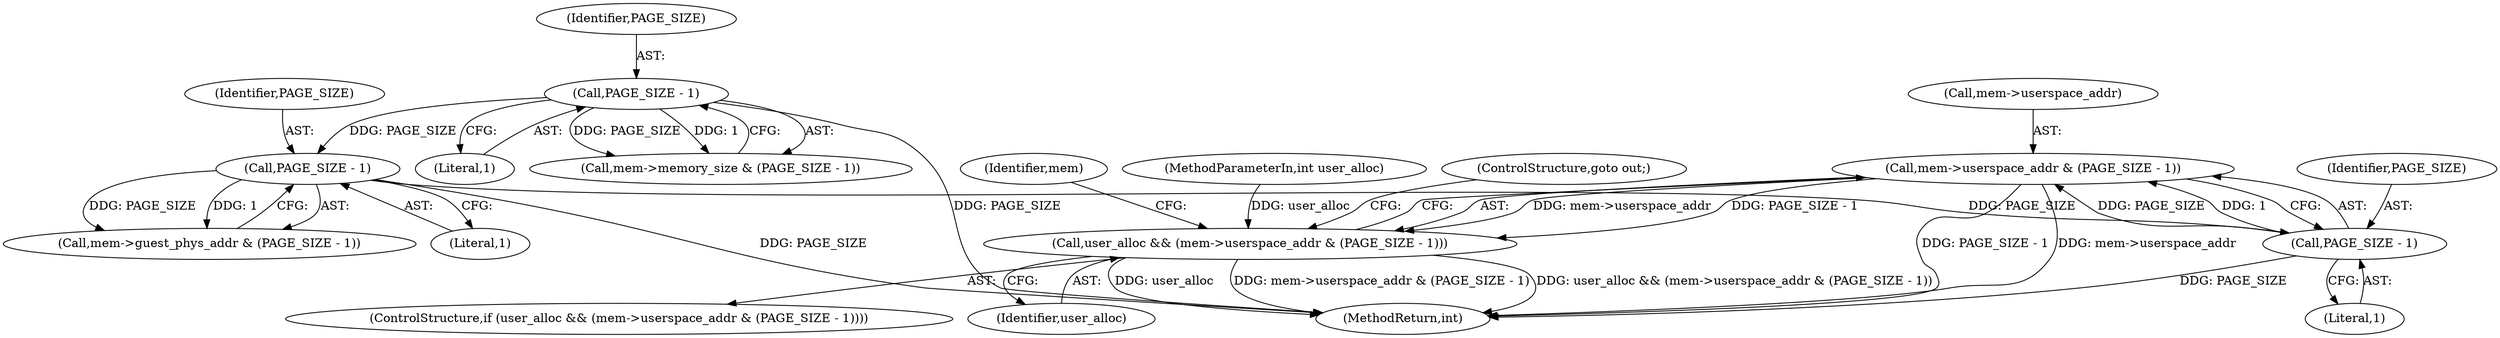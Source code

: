digraph "0_linux_fa3d315a4ce2c0891cdde262562e710d95fba19e@pointer" {
"1000149" [label="(Call,mem->userspace_addr & (PAGE_SIZE - 1))"];
"1000153" [label="(Call,PAGE_SIZE - 1)"];
"1000142" [label="(Call,PAGE_SIZE - 1)"];
"1000133" [label="(Call,PAGE_SIZE - 1)"];
"1000147" [label="(Call,user_alloc && (mem->userspace_addr & (PAGE_SIZE - 1)))"];
"1000155" [label="(Literal,1)"];
"1000154" [label="(Identifier,PAGE_SIZE)"];
"1000135" [label="(Literal,1)"];
"1000142" [label="(Call,PAGE_SIZE - 1)"];
"1000156" [label="(ControlStructure,goto out;)"];
"1000148" [label="(Identifier,user_alloc)"];
"1000632" [label="(MethodReturn,int)"];
"1000138" [label="(Call,mem->guest_phys_addr & (PAGE_SIZE - 1))"];
"1000153" [label="(Call,PAGE_SIZE - 1)"];
"1000144" [label="(Literal,1)"];
"1000143" [label="(Identifier,PAGE_SIZE)"];
"1000150" [label="(Call,mem->userspace_addr)"];
"1000133" [label="(Call,PAGE_SIZE - 1)"];
"1000147" [label="(Call,user_alloc && (mem->userspace_addr & (PAGE_SIZE - 1)))"];
"1000129" [label="(Call,mem->memory_size & (PAGE_SIZE - 1))"];
"1000160" [label="(Identifier,mem)"];
"1000134" [label="(Identifier,PAGE_SIZE)"];
"1000149" [label="(Call,mem->userspace_addr & (PAGE_SIZE - 1))"];
"1000115" [label="(MethodParameterIn,int user_alloc)"];
"1000146" [label="(ControlStructure,if (user_alloc && (mem->userspace_addr & (PAGE_SIZE - 1))))"];
"1000149" -> "1000147"  [label="AST: "];
"1000149" -> "1000153"  [label="CFG: "];
"1000150" -> "1000149"  [label="AST: "];
"1000153" -> "1000149"  [label="AST: "];
"1000147" -> "1000149"  [label="CFG: "];
"1000149" -> "1000632"  [label="DDG: PAGE_SIZE - 1"];
"1000149" -> "1000632"  [label="DDG: mem->userspace_addr"];
"1000149" -> "1000147"  [label="DDG: mem->userspace_addr"];
"1000149" -> "1000147"  [label="DDG: PAGE_SIZE - 1"];
"1000153" -> "1000149"  [label="DDG: PAGE_SIZE"];
"1000153" -> "1000149"  [label="DDG: 1"];
"1000153" -> "1000155"  [label="CFG: "];
"1000154" -> "1000153"  [label="AST: "];
"1000155" -> "1000153"  [label="AST: "];
"1000153" -> "1000632"  [label="DDG: PAGE_SIZE"];
"1000142" -> "1000153"  [label="DDG: PAGE_SIZE"];
"1000142" -> "1000138"  [label="AST: "];
"1000142" -> "1000144"  [label="CFG: "];
"1000143" -> "1000142"  [label="AST: "];
"1000144" -> "1000142"  [label="AST: "];
"1000138" -> "1000142"  [label="CFG: "];
"1000142" -> "1000632"  [label="DDG: PAGE_SIZE"];
"1000142" -> "1000138"  [label="DDG: PAGE_SIZE"];
"1000142" -> "1000138"  [label="DDG: 1"];
"1000133" -> "1000142"  [label="DDG: PAGE_SIZE"];
"1000133" -> "1000129"  [label="AST: "];
"1000133" -> "1000135"  [label="CFG: "];
"1000134" -> "1000133"  [label="AST: "];
"1000135" -> "1000133"  [label="AST: "];
"1000129" -> "1000133"  [label="CFG: "];
"1000133" -> "1000632"  [label="DDG: PAGE_SIZE"];
"1000133" -> "1000129"  [label="DDG: PAGE_SIZE"];
"1000133" -> "1000129"  [label="DDG: 1"];
"1000147" -> "1000146"  [label="AST: "];
"1000147" -> "1000148"  [label="CFG: "];
"1000148" -> "1000147"  [label="AST: "];
"1000156" -> "1000147"  [label="CFG: "];
"1000160" -> "1000147"  [label="CFG: "];
"1000147" -> "1000632"  [label="DDG: user_alloc"];
"1000147" -> "1000632"  [label="DDG: mem->userspace_addr & (PAGE_SIZE - 1)"];
"1000147" -> "1000632"  [label="DDG: user_alloc && (mem->userspace_addr & (PAGE_SIZE - 1))"];
"1000115" -> "1000147"  [label="DDG: user_alloc"];
}
